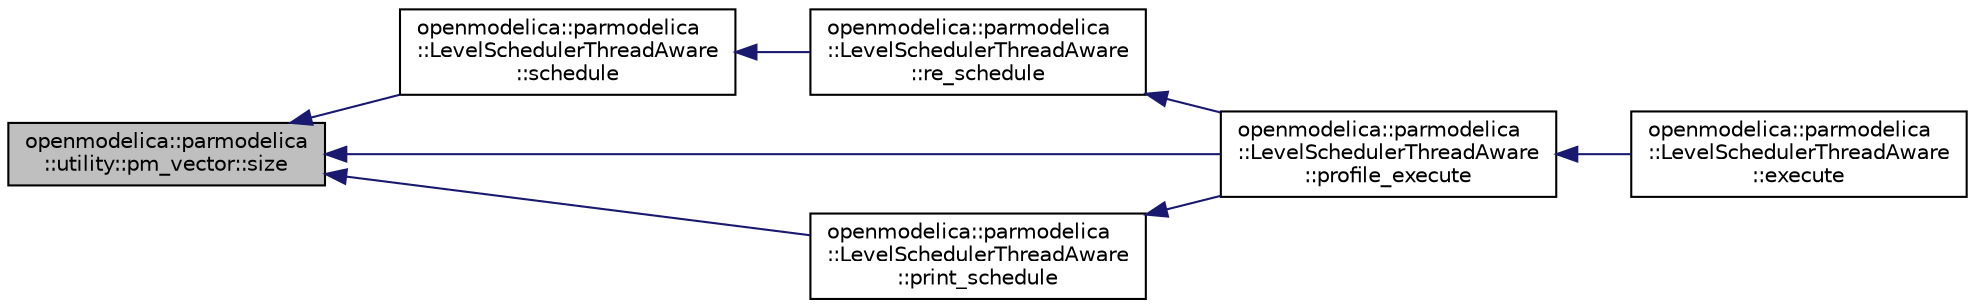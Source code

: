 digraph "openmodelica::parmodelica::utility::pm_vector::size"
{
  edge [fontname="Helvetica",fontsize="10",labelfontname="Helvetica",labelfontsize="10"];
  node [fontname="Helvetica",fontsize="10",shape=record];
  rankdir="LR";
  Node90 [label="openmodelica::parmodelica\l::utility::pm_vector::size",height=0.2,width=0.4,color="black", fillcolor="grey75", style="filled", fontcolor="black"];
  Node90 -> Node91 [dir="back",color="midnightblue",fontsize="10",style="solid",fontname="Helvetica"];
  Node91 [label="openmodelica::parmodelica\l::LevelSchedulerThreadAware\l::schedule",height=0.2,width=0.4,color="black", fillcolor="white", style="filled",URL="$d0/da7/classopenmodelica_1_1parmodelica_1_1_level_scheduler_thread_aware.html#a1acc2ee8d0201eb40571eaa3a1c9ba73"];
  Node91 -> Node92 [dir="back",color="midnightblue",fontsize="10",style="solid",fontname="Helvetica"];
  Node92 [label="openmodelica::parmodelica\l::LevelSchedulerThreadAware\l::re_schedule",height=0.2,width=0.4,color="black", fillcolor="white", style="filled",URL="$d0/da7/classopenmodelica_1_1parmodelica_1_1_level_scheduler_thread_aware.html#a1facc2190effd9111944360d335c77ba"];
  Node92 -> Node93 [dir="back",color="midnightblue",fontsize="10",style="solid",fontname="Helvetica"];
  Node93 [label="openmodelica::parmodelica\l::LevelSchedulerThreadAware\l::profile_execute",height=0.2,width=0.4,color="black", fillcolor="white", style="filled",URL="$d0/da7/classopenmodelica_1_1parmodelica_1_1_level_scheduler_thread_aware.html#ab3fac6e78ea0a39f1e51b67d74c25218"];
  Node93 -> Node94 [dir="back",color="midnightblue",fontsize="10",style="solid",fontname="Helvetica"];
  Node94 [label="openmodelica::parmodelica\l::LevelSchedulerThreadAware\l::execute",height=0.2,width=0.4,color="black", fillcolor="white", style="filled",URL="$d0/da7/classopenmodelica_1_1parmodelica_1_1_level_scheduler_thread_aware.html#a538ad47bec80c3a79ebd2c9ef71cc8b5"];
  Node90 -> Node95 [dir="back",color="midnightblue",fontsize="10",style="solid",fontname="Helvetica"];
  Node95 [label="openmodelica::parmodelica\l::LevelSchedulerThreadAware\l::print_schedule",height=0.2,width=0.4,color="black", fillcolor="white", style="filled",URL="$d0/da7/classopenmodelica_1_1parmodelica_1_1_level_scheduler_thread_aware.html#a5e78d6425ff53f5132b17a203ece06c9"];
  Node95 -> Node93 [dir="back",color="midnightblue",fontsize="10",style="solid",fontname="Helvetica"];
  Node90 -> Node93 [dir="back",color="midnightblue",fontsize="10",style="solid",fontname="Helvetica"];
}
